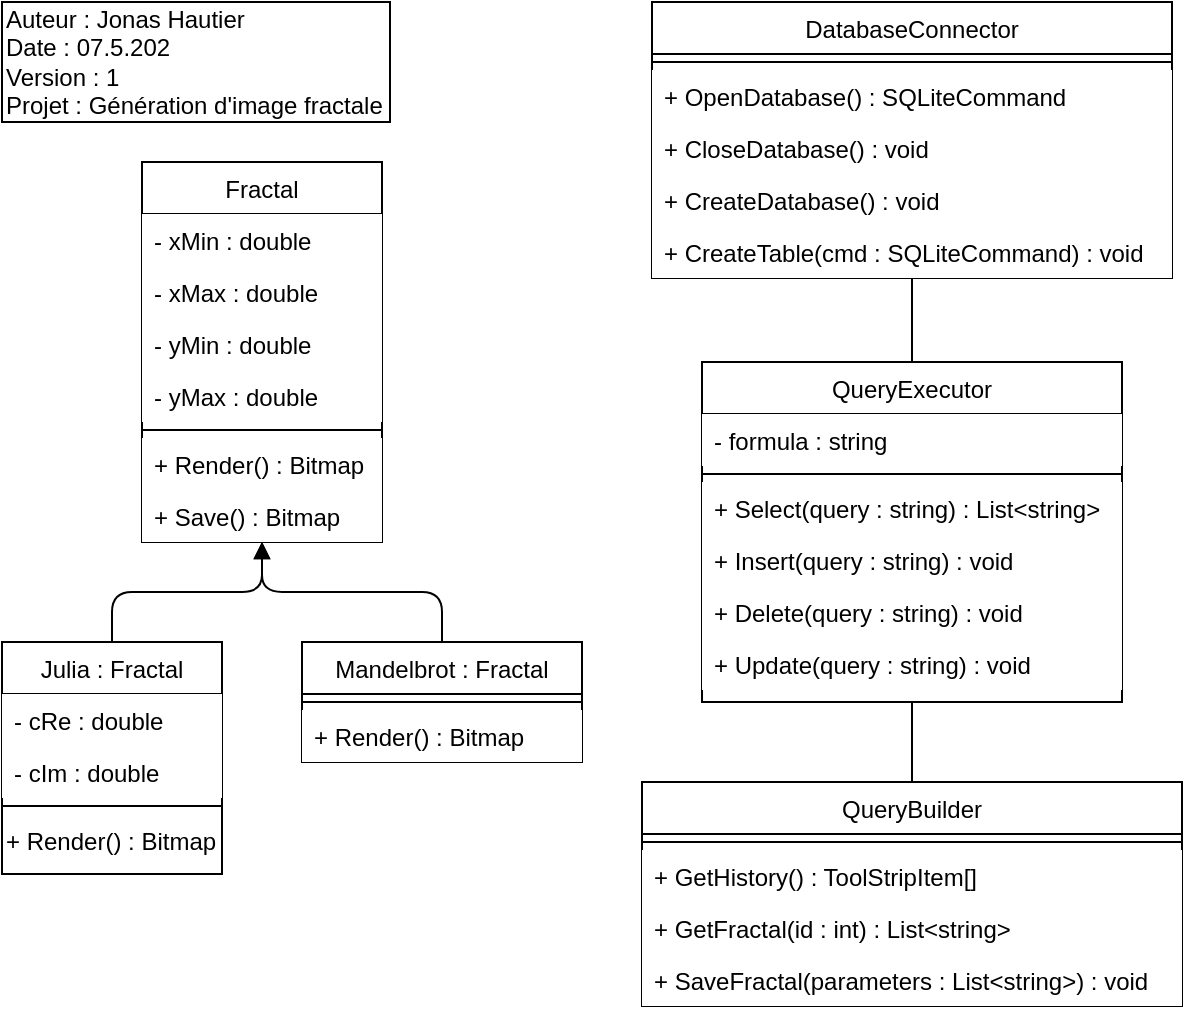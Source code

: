 <mxfile version="14.6.10" type="device"><diagram id="KsUAutqmbJW-iQnxYNLV" name="Class diagram"><mxGraphModel dx="1422" dy="735" grid="1" gridSize="10" guides="1" tooltips="1" connect="1" arrows="1" fold="1" page="1" pageScale="1" pageWidth="827" pageHeight="1169" math="0" shadow="0"><root><mxCell id="rIXVQHtELKpQmMe41gjV-0"/><mxCell id="rIXVQHtELKpQmMe41gjV-1" parent="rIXVQHtELKpQmMe41gjV-0"/><mxCell id="lDliQvYfYuHzb_zCbjAm-5" value="DatabaseConnector" style="swimlane;fontStyle=0;align=center;verticalAlign=top;childLayout=stackLayout;horizontal=1;startSize=26;horizontalStack=0;resizeParent=1;resizeLast=0;collapsible=1;marginBottom=0;rounded=0;shadow=0;strokeWidth=1;fillColor=#FFFFFF;swimlaneFillColor=#ffffff;" parent="rIXVQHtELKpQmMe41gjV-1" vertex="1"><mxGeometry x="325" width="260" height="138" as="geometry"><mxRectangle x="340" y="380" width="170" height="26" as="alternateBounds"/></mxGeometry></mxCell><mxCell id="lDliQvYfYuHzb_zCbjAm-6" value="" style="line;html=1;strokeWidth=1;align=left;verticalAlign=middle;spacingTop=-1;spacingLeft=3;spacingRight=3;rotatable=0;labelPosition=right;points=[];portConstraint=eastwest;fillColor=#FFFFFF;" parent="lDliQvYfYuHzb_zCbjAm-5" vertex="1"><mxGeometry y="26" width="260" height="8" as="geometry"/></mxCell><mxCell id="lDliQvYfYuHzb_zCbjAm-7" value="+ OpenDatabase() : SQLiteCommand" style="text;align=left;verticalAlign=top;spacingLeft=4;spacingRight=4;overflow=hidden;rotatable=0;points=[[0,0.5],[1,0.5]];portConstraint=eastwest;fillColor=#FFFFFF;" parent="lDliQvYfYuHzb_zCbjAm-5" vertex="1"><mxGeometry y="34" width="260" height="26" as="geometry"/></mxCell><mxCell id="lDliQvYfYuHzb_zCbjAm-8" value="+ CloseDatabase() : void" style="text;align=left;verticalAlign=top;spacingLeft=4;spacingRight=4;overflow=hidden;rotatable=0;points=[[0,0.5],[1,0.5]];portConstraint=eastwest;fillColor=#FFFFFF;" parent="lDliQvYfYuHzb_zCbjAm-5" vertex="1"><mxGeometry y="60" width="260" height="26" as="geometry"/></mxCell><mxCell id="zYIPMqb-dZFpAcrlCftM-0" value="+ CreateDatabase() : void" style="text;align=left;verticalAlign=top;spacingLeft=4;spacingRight=4;overflow=hidden;rotatable=0;points=[[0,0.5],[1,0.5]];portConstraint=eastwest;fillColor=#FFFFFF;" parent="lDliQvYfYuHzb_zCbjAm-5" vertex="1"><mxGeometry y="86" width="260" height="26" as="geometry"/></mxCell><mxCell id="zYIPMqb-dZFpAcrlCftM-1" value="+ CreateTable(cmd : SQLiteCommand) : void" style="text;align=left;verticalAlign=top;spacingLeft=4;spacingRight=4;overflow=hidden;rotatable=0;points=[[0,0.5],[1,0.5]];portConstraint=eastwest;fillColor=#FFFFFF;" parent="lDliQvYfYuHzb_zCbjAm-5" vertex="1"><mxGeometry y="112" width="260" height="26" as="geometry"/></mxCell><mxCell id="lDliQvYfYuHzb_zCbjAm-10" value="Fractal" style="swimlane;fontStyle=0;align=center;verticalAlign=top;childLayout=stackLayout;horizontal=1;startSize=26;horizontalStack=0;resizeParent=1;resizeLast=0;collapsible=1;marginBottom=0;rounded=0;shadow=0;strokeWidth=1;fillColor=#FFFFFF;swimlaneFillColor=#ffffff;" parent="rIXVQHtELKpQmMe41gjV-1" vertex="1"><mxGeometry x="70" y="80" width="120" height="190" as="geometry"><mxRectangle x="340" y="380" width="170" height="26" as="alternateBounds"/></mxGeometry></mxCell><mxCell id="0rUYBvh86uEpOuVD_GFJ-2" value="- xMin : double" style="text;align=left;verticalAlign=top;spacingLeft=4;spacingRight=4;overflow=hidden;rotatable=0;points=[[0,0.5],[1,0.5]];portConstraint=eastwest;fillColor=#FFFFFF;" parent="lDliQvYfYuHzb_zCbjAm-10" vertex="1"><mxGeometry y="26" width="120" height="26" as="geometry"/></mxCell><mxCell id="0rUYBvh86uEpOuVD_GFJ-3" value="- xMax : double" style="text;align=left;verticalAlign=top;spacingLeft=4;spacingRight=4;overflow=hidden;rotatable=0;points=[[0,0.5],[1,0.5]];portConstraint=eastwest;fillColor=#FFFFFF;" parent="lDliQvYfYuHzb_zCbjAm-10" vertex="1"><mxGeometry y="52" width="120" height="26" as="geometry"/></mxCell><mxCell id="0rUYBvh86uEpOuVD_GFJ-4" value="- yMin : double" style="text;align=left;verticalAlign=top;spacingLeft=4;spacingRight=4;overflow=hidden;rotatable=0;points=[[0,0.5],[1,0.5]];portConstraint=eastwest;fillColor=#FFFFFF;" parent="lDliQvYfYuHzb_zCbjAm-10" vertex="1"><mxGeometry y="78" width="120" height="26" as="geometry"/></mxCell><mxCell id="zYIPMqb-dZFpAcrlCftM-19" value="- yMax : double" style="text;align=left;verticalAlign=top;spacingLeft=4;spacingRight=4;overflow=hidden;rotatable=0;points=[[0,0.5],[1,0.5]];portConstraint=eastwest;fillColor=#FFFFFF;" parent="lDliQvYfYuHzb_zCbjAm-10" vertex="1"><mxGeometry y="104" width="120" height="26" as="geometry"/></mxCell><mxCell id="lDliQvYfYuHzb_zCbjAm-12" value="" style="line;html=1;strokeWidth=1;align=left;verticalAlign=middle;spacingTop=-1;spacingLeft=3;spacingRight=3;rotatable=0;labelPosition=right;points=[];portConstraint=eastwest;fillColor=#FFFFFF;" parent="lDliQvYfYuHzb_zCbjAm-10" vertex="1"><mxGeometry y="130" width="120" height="8" as="geometry"/></mxCell><mxCell id="lDliQvYfYuHzb_zCbjAm-13" value="+ Render() : Bitmap" style="text;align=left;verticalAlign=top;spacingLeft=4;spacingRight=4;overflow=hidden;rotatable=0;points=[[0,0.5],[1,0.5]];portConstraint=eastwest;fillColor=#FFFFFF;" parent="lDliQvYfYuHzb_zCbjAm-10" vertex="1"><mxGeometry y="138" width="120" height="26" as="geometry"/></mxCell><mxCell id="jGMdlzT4j9ltMsTOAlCu-2" value="+ Save() : Bitmap" style="text;align=left;verticalAlign=top;spacingLeft=4;spacingRight=4;overflow=hidden;rotatable=0;points=[[0,0.5],[1,0.5]];portConstraint=eastwest;fillColor=#FFFFFF;" vertex="1" parent="lDliQvYfYuHzb_zCbjAm-10"><mxGeometry y="164" width="120" height="26" as="geometry"/></mxCell><mxCell id="BGoZS2FpbAXHhrhRfs3F-2" value="Julia : Fractal" style="swimlane;fontStyle=0;align=center;verticalAlign=top;childLayout=stackLayout;horizontal=1;startSize=26;horizontalStack=0;resizeParent=1;resizeLast=0;collapsible=1;marginBottom=0;rounded=0;shadow=0;strokeWidth=1;fillColor=#FFFFFF;swimlaneFillColor=#ffffff;" parent="rIXVQHtELKpQmMe41gjV-1" vertex="1"><mxGeometry y="320" width="110" height="116" as="geometry"><mxRectangle x="340" y="380" width="170" height="26" as="alternateBounds"/></mxGeometry></mxCell><mxCell id="zYIPMqb-dZFpAcrlCftM-3" value="- cRe : double" style="text;align=left;verticalAlign=top;spacingLeft=4;spacingRight=4;overflow=hidden;rotatable=0;points=[[0,0.5],[1,0.5]];portConstraint=eastwest;fillColor=#FFFFFF;" parent="BGoZS2FpbAXHhrhRfs3F-2" vertex="1"><mxGeometry y="26" width="110" height="26" as="geometry"/></mxCell><mxCell id="zYIPMqb-dZFpAcrlCftM-4" value="- cIm : double" style="text;align=left;verticalAlign=top;spacingLeft=4;spacingRight=4;overflow=hidden;rotatable=0;points=[[0,0.5],[1,0.5]];portConstraint=eastwest;fillColor=#FFFFFF;" parent="BGoZS2FpbAXHhrhRfs3F-2" vertex="1"><mxGeometry y="52" width="110" height="26" as="geometry"/></mxCell><mxCell id="BGoZS2FpbAXHhrhRfs3F-4" value="" style="line;html=1;strokeWidth=1;align=left;verticalAlign=middle;spacingTop=-1;spacingLeft=3;spacingRight=3;rotatable=0;labelPosition=right;points=[];portConstraint=eastwest;fillColor=#FFFFFF;" parent="BGoZS2FpbAXHhrhRfs3F-2" vertex="1"><mxGeometry y="78" width="110" height="8" as="geometry"/></mxCell><mxCell id="zYIPMqb-dZFpAcrlCftM-5" value="+ Render() : Bitmap" style="text;whiteSpace=wrap;html=1;" parent="BGoZS2FpbAXHhrhRfs3F-2" vertex="1"><mxGeometry y="86" width="110" height="30" as="geometry"/></mxCell><mxCell id="VVZAbPgH2bYUCdCG6f2z-0" value="QueryExecutor" style="swimlane;fontStyle=0;align=center;verticalAlign=top;childLayout=stackLayout;horizontal=1;startSize=26;horizontalStack=0;resizeParent=1;resizeLast=0;collapsible=1;marginBottom=0;rounded=0;shadow=0;strokeWidth=1;fillColor=#FFFFFF;swimlaneFillColor=#ffffff;" parent="rIXVQHtELKpQmMe41gjV-1" vertex="1"><mxGeometry x="350" y="180" width="210" height="170" as="geometry"><mxRectangle x="340" y="380" width="170" height="26" as="alternateBounds"/></mxGeometry></mxCell><mxCell id="VVZAbPgH2bYUCdCG6f2z-1" value="- formula : string" style="text;align=left;verticalAlign=top;spacingLeft=4;spacingRight=4;overflow=hidden;rotatable=0;points=[[0,0.5],[1,0.5]];portConstraint=eastwest;fillColor=#FFFFFF;" parent="VVZAbPgH2bYUCdCG6f2z-0" vertex="1"><mxGeometry y="26" width="210" height="26" as="geometry"/></mxCell><mxCell id="VVZAbPgH2bYUCdCG6f2z-2" value="" style="line;html=1;strokeWidth=1;align=left;verticalAlign=middle;spacingTop=-1;spacingLeft=3;spacingRight=3;rotatable=0;labelPosition=right;points=[];portConstraint=eastwest;fillColor=#FFFFFF;" parent="VVZAbPgH2bYUCdCG6f2z-0" vertex="1"><mxGeometry y="52" width="210" height="8" as="geometry"/></mxCell><mxCell id="VVZAbPgH2bYUCdCG6f2z-4" value="+ Select(query : string) : List&lt;string&gt; " style="text;align=left;verticalAlign=top;spacingLeft=4;spacingRight=4;overflow=hidden;rotatable=0;points=[[0,0.5],[1,0.5]];portConstraint=eastwest;fillColor=#FFFFFF;" parent="VVZAbPgH2bYUCdCG6f2z-0" vertex="1"><mxGeometry y="60" width="210" height="26" as="geometry"/></mxCell><mxCell id="VVZAbPgH2bYUCdCG6f2z-5" value="+ Insert(query : string) : void" style="text;align=left;verticalAlign=top;spacingLeft=4;spacingRight=4;overflow=hidden;rotatable=0;points=[[0,0.5],[1,0.5]];portConstraint=eastwest;fillColor=#FFFFFF;" parent="VVZAbPgH2bYUCdCG6f2z-0" vertex="1"><mxGeometry y="86" width="210" height="26" as="geometry"/></mxCell><mxCell id="zYIPMqb-dZFpAcrlCftM-21" value="+ Delete(query : string) : void" style="text;align=left;verticalAlign=top;spacingLeft=4;spacingRight=4;overflow=hidden;rotatable=0;points=[[0,0.5],[1,0.5]];portConstraint=eastwest;fillColor=#FFFFFF;" parent="VVZAbPgH2bYUCdCG6f2z-0" vertex="1"><mxGeometry y="112" width="210" height="26" as="geometry"/></mxCell><mxCell id="zYIPMqb-dZFpAcrlCftM-22" value="+ Update(query : string) : void" style="text;align=left;verticalAlign=top;spacingLeft=4;spacingRight=4;overflow=hidden;rotatable=0;points=[[0,0.5],[1,0.5]];portConstraint=eastwest;fillColor=#FFFFFF;" parent="VVZAbPgH2bYUCdCG6f2z-0" vertex="1"><mxGeometry y="138" width="210" height="26" as="geometry"/></mxCell><mxCell id="VVZAbPgH2bYUCdCG6f2z-6" value="QueryBuilder" style="swimlane;fontStyle=0;align=center;verticalAlign=top;childLayout=stackLayout;horizontal=1;startSize=26;horizontalStack=0;resizeParent=1;resizeLast=0;collapsible=1;marginBottom=0;rounded=0;shadow=0;strokeWidth=1;fillColor=#FFFFFF;swimlaneFillColor=#ffffff;" parent="rIXVQHtELKpQmMe41gjV-1" vertex="1"><mxGeometry x="320" y="390" width="270" height="112" as="geometry"><mxRectangle x="340" y="380" width="170" height="26" as="alternateBounds"/></mxGeometry></mxCell><mxCell id="VVZAbPgH2bYUCdCG6f2z-9" value="" style="line;html=1;strokeWidth=1;align=left;verticalAlign=middle;spacingTop=-1;spacingLeft=3;spacingRight=3;rotatable=0;labelPosition=right;points=[];portConstraint=eastwest;fillColor=#FFFFFF;" parent="VVZAbPgH2bYUCdCG6f2z-6" vertex="1"><mxGeometry y="26" width="270" height="8" as="geometry"/></mxCell><mxCell id="VVZAbPgH2bYUCdCG6f2z-10" value="+ GetHistory() : ToolStripItem[]" style="text;align=left;verticalAlign=top;spacingLeft=4;spacingRight=4;overflow=hidden;rotatable=0;points=[[0,0.5],[1,0.5]];portConstraint=eastwest;fillColor=#FFFFFF;" parent="VVZAbPgH2bYUCdCG6f2z-6" vertex="1"><mxGeometry y="34" width="270" height="26" as="geometry"/></mxCell><mxCell id="0rUYBvh86uEpOuVD_GFJ-1" value="+ GetFractal(id : int) : List&lt;string&gt;" style="text;align=left;verticalAlign=top;spacingLeft=4;spacingRight=4;overflow=hidden;rotatable=0;points=[[0,0.5],[1,0.5]];portConstraint=eastwest;fillColor=#FFFFFF;" parent="VVZAbPgH2bYUCdCG6f2z-6" vertex="1"><mxGeometry y="60" width="270" height="26" as="geometry"/></mxCell><mxCell id="VVZAbPgH2bYUCdCG6f2z-11" value="+ SaveFractal(parameters : List&lt;string&gt;) : void" style="text;align=left;verticalAlign=top;spacingLeft=4;spacingRight=4;overflow=hidden;rotatable=0;points=[[0,0.5],[1,0.5]];portConstraint=eastwest;fillColor=#FFFFFF;" parent="VVZAbPgH2bYUCdCG6f2z-6" vertex="1"><mxGeometry y="86" width="270" height="26" as="geometry"/></mxCell><mxCell id="zYIPMqb-dZFpAcrlCftM-33" value="Mandelbrot : Fractal" style="swimlane;fontStyle=0;align=center;verticalAlign=top;childLayout=stackLayout;horizontal=1;startSize=26;horizontalStack=0;resizeParent=1;resizeLast=0;collapsible=1;marginBottom=0;rounded=0;shadow=0;strokeWidth=1;fillColor=#FFFFFF;swimlaneFillColor=#ffffff;" parent="rIXVQHtELKpQmMe41gjV-1" vertex="1"><mxGeometry x="150" y="320" width="140" height="60" as="geometry"><mxRectangle x="340" y="380" width="170" height="26" as="alternateBounds"/></mxGeometry></mxCell><mxCell id="zYIPMqb-dZFpAcrlCftM-35" value="" style="line;html=1;strokeWidth=1;align=left;verticalAlign=middle;spacingTop=-1;spacingLeft=3;spacingRight=3;rotatable=0;labelPosition=right;points=[];portConstraint=eastwest;fillColor=#FFFFFF;" parent="zYIPMqb-dZFpAcrlCftM-33" vertex="1"><mxGeometry y="26" width="140" height="8" as="geometry"/></mxCell><mxCell id="zYIPMqb-dZFpAcrlCftM-36" value="+ Render() : Bitmap" style="text;align=left;verticalAlign=top;spacingLeft=4;spacingRight=4;overflow=hidden;rotatable=0;points=[[0,0.5],[1,0.5]];portConstraint=eastwest;fillColor=#FFFFFF;" parent="zYIPMqb-dZFpAcrlCftM-33" vertex="1"><mxGeometry y="34" width="140" height="26" as="geometry"/></mxCell><mxCell id="0rUYBvh86uEpOuVD_GFJ-0" value="&lt;div&gt;Auteur : Jonas Hautier&lt;/div&gt;&lt;div&gt;Date : 07.5.202&lt;/div&gt;&lt;div&gt;Version : 1&lt;/div&gt;&lt;div&gt;Projet :&amp;nbsp;Génération d'image fractale&lt;br&gt;&lt;/div&gt;" style="rounded=0;whiteSpace=wrap;html=1;align=left;" parent="rIXVQHtELKpQmMe41gjV-1" vertex="1"><mxGeometry width="194" height="60" as="geometry"/></mxCell><mxCell id="0rUYBvh86uEpOuVD_GFJ-5" value="" style="endArrow=block;endFill=1;html=1;edgeStyle=orthogonalEdgeStyle;align=left;verticalAlign=top;" parent="rIXVQHtELKpQmMe41gjV-1" source="zYIPMqb-dZFpAcrlCftM-33" target="lDliQvYfYuHzb_zCbjAm-10" edge="1"><mxGeometry x="-1" relative="1" as="geometry"><mxPoint x="400" y="780" as="sourcePoint"/><mxPoint x="560" y="780" as="targetPoint"/></mxGeometry></mxCell><mxCell id="0rUYBvh86uEpOuVD_GFJ-7" value="" style="endArrow=block;endFill=1;html=1;edgeStyle=orthogonalEdgeStyle;align=left;verticalAlign=top;" parent="rIXVQHtELKpQmMe41gjV-1" source="BGoZS2FpbAXHhrhRfs3F-2" target="lDliQvYfYuHzb_zCbjAm-10" edge="1"><mxGeometry x="-1" relative="1" as="geometry"><mxPoint x="230" y="290" as="sourcePoint"/><mxPoint x="140" y="254" as="targetPoint"/></mxGeometry></mxCell><mxCell id="jGMdlzT4j9ltMsTOAlCu-0" value="" style="endArrow=none;endFill=0;html=1;edgeStyle=orthogonalEdgeStyle;align=left;verticalAlign=top;" edge="1" parent="rIXVQHtELKpQmMe41gjV-1" source="VVZAbPgH2bYUCdCG6f2z-0" target="lDliQvYfYuHzb_zCbjAm-5"><mxGeometry x="-1" relative="1" as="geometry"><mxPoint x="230" y="290" as="sourcePoint"/><mxPoint x="140" y="254" as="targetPoint"/></mxGeometry></mxCell><mxCell id="jGMdlzT4j9ltMsTOAlCu-1" value="" style="endArrow=none;endFill=0;html=1;edgeStyle=orthogonalEdgeStyle;align=left;verticalAlign=top;" edge="1" parent="rIXVQHtELKpQmMe41gjV-1" source="VVZAbPgH2bYUCdCG6f2z-6" target="VVZAbPgH2bYUCdCG6f2z-0"><mxGeometry x="-1" relative="1" as="geometry"><mxPoint x="770" y="240" as="sourcePoint"/><mxPoint x="465" y="148" as="targetPoint"/></mxGeometry></mxCell></root></mxGraphModel></diagram></mxfile>